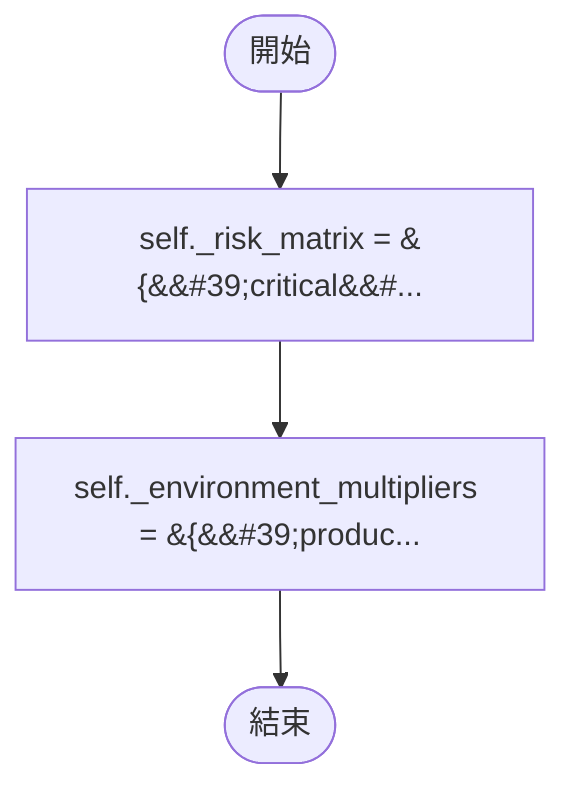 flowchart TB
    n1([開始])
    n2([結束])
    n3[self._risk_matrix = &#123;&amp;&#35;39;critical&amp;&#35;...]
    n4[self._environment_multipliers = &#123;&amp;&#35;39;produc...]
    n1 --> n3
    n3 --> n4
    n4 --> n2
